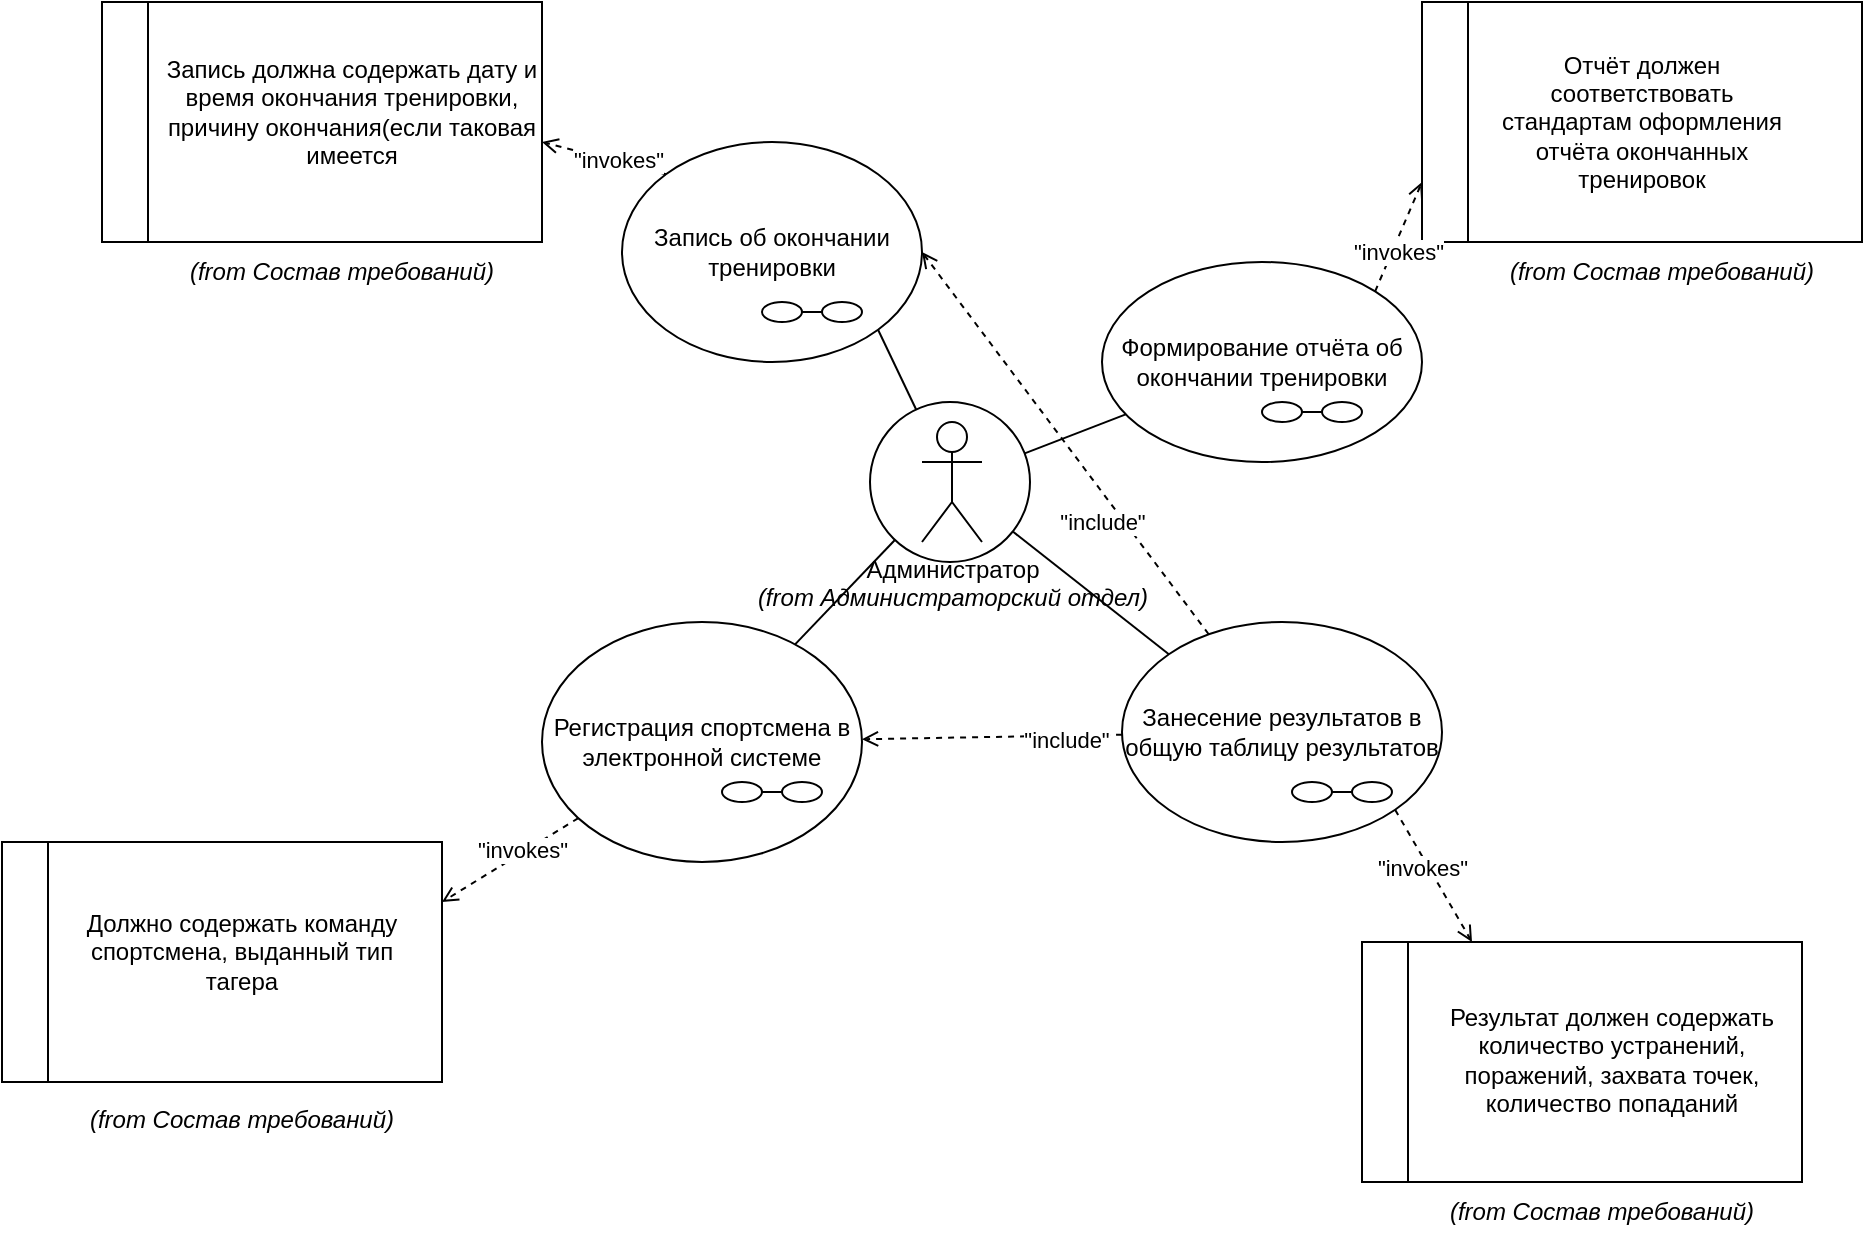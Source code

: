 <mxfile version="22.0.6" type="device">
  <diagram name="Страница — 1" id="33vwurYm3BJ0Zgcf0BRi">
    <mxGraphModel dx="1659" dy="485" grid="1" gridSize="10" guides="1" tooltips="1" connect="1" arrows="1" fold="1" page="1" pageScale="1" pageWidth="827" pageHeight="1169" math="0" shadow="0">
      <root>
        <mxCell id="0" />
        <mxCell id="1" parent="0" />
        <mxCell id="AZ7VGwZqWAIWdhdv4kq0-9" style="rounded=0;orthogonalLoop=1;jettySize=auto;html=1;entryX=1;entryY=1;entryDx=0;entryDy=0;endArrow=none;endFill=0;" parent="1" source="AZ7VGwZqWAIWdhdv4kq0-6" target="AZ7VGwZqWAIWdhdv4kq0-1" edge="1">
          <mxGeometry relative="1" as="geometry" />
        </mxCell>
        <mxCell id="AZ7VGwZqWAIWdhdv4kq0-11" style="rounded=0;orthogonalLoop=1;jettySize=auto;html=1;endArrow=none;endFill=0;" parent="1" source="AZ7VGwZqWAIWdhdv4kq0-6" target="AZ7VGwZqWAIWdhdv4kq0-4" edge="1">
          <mxGeometry relative="1" as="geometry" />
        </mxCell>
        <mxCell id="AZ7VGwZqWAIWdhdv4kq0-12" style="rounded=0;orthogonalLoop=1;jettySize=auto;html=1;entryX=0;entryY=0;entryDx=0;entryDy=0;endArrow=none;endFill=0;" parent="1" source="AZ7VGwZqWAIWdhdv4kq0-6" target="AZ7VGwZqWAIWdhdv4kq0-3" edge="1">
          <mxGeometry relative="1" as="geometry" />
        </mxCell>
        <mxCell id="AZ7VGwZqWAIWdhdv4kq0-6" value="" style="ellipse;whiteSpace=wrap;html=1;aspect=fixed;" parent="1" vertex="1">
          <mxGeometry x="334" y="210" width="80" height="80" as="geometry" />
        </mxCell>
        <mxCell id="AZ7VGwZqWAIWdhdv4kq0-5" value="Администратор&lt;br&gt;&lt;i&gt;(from Администраторский отдел)&lt;/i&gt;" style="shape=umlActor;verticalLabelPosition=bottom;verticalAlign=top;html=1;outlineConnect=0;" parent="1" vertex="1">
          <mxGeometry x="360" y="220" width="30" height="60" as="geometry" />
        </mxCell>
        <mxCell id="AZ7VGwZqWAIWdhdv4kq0-45" value="" style="group" parent="1" vertex="1" connectable="0">
          <mxGeometry x="460" y="320" width="160" height="110" as="geometry" />
        </mxCell>
        <mxCell id="AZ7VGwZqWAIWdhdv4kq0-3" value="Занесение результатов в общую таблицу результатов" style="ellipse;whiteSpace=wrap;html=1;" parent="AZ7VGwZqWAIWdhdv4kq0-45" vertex="1">
          <mxGeometry width="160" height="110" as="geometry" />
        </mxCell>
        <mxCell id="AZ7VGwZqWAIWdhdv4kq0-42" value="" style="ellipse;whiteSpace=wrap;html=1;" parent="AZ7VGwZqWAIWdhdv4kq0-45" vertex="1">
          <mxGeometry x="85" y="80" width="20" height="10" as="geometry" />
        </mxCell>
        <mxCell id="AZ7VGwZqWAIWdhdv4kq0-43" value="" style="ellipse;whiteSpace=wrap;html=1;" parent="AZ7VGwZqWAIWdhdv4kq0-45" vertex="1">
          <mxGeometry x="115" y="80" width="20" height="10" as="geometry" />
        </mxCell>
        <mxCell id="AZ7VGwZqWAIWdhdv4kq0-41" style="rounded=0;orthogonalLoop=1;jettySize=auto;html=1;exitX=1;exitY=0.5;exitDx=0;exitDy=0;entryX=0;entryY=0.5;entryDx=0;entryDy=0;endArrow=none;endFill=0;" parent="AZ7VGwZqWAIWdhdv4kq0-45" source="AZ7VGwZqWAIWdhdv4kq0-42" target="AZ7VGwZqWAIWdhdv4kq0-43" edge="1">
          <mxGeometry relative="1" as="geometry" />
        </mxCell>
        <mxCell id="dplGjKw8QEpCrHNLyvII-1" value="" style="group" vertex="1" connectable="0" parent="1">
          <mxGeometry x="450" y="140" width="160" height="100" as="geometry" />
        </mxCell>
        <mxCell id="AZ7VGwZqWAIWdhdv4kq0-44" value="" style="group" parent="dplGjKw8QEpCrHNLyvII-1" vertex="1" connectable="0">
          <mxGeometry width="160" height="100" as="geometry" />
        </mxCell>
        <mxCell id="AZ7VGwZqWAIWdhdv4kq0-2" value="Формирование отчёта об окончании тренировки" style="ellipse;whiteSpace=wrap;html=1;" parent="AZ7VGwZqWAIWdhdv4kq0-44" vertex="1">
          <mxGeometry width="160" height="100" as="geometry" />
        </mxCell>
        <mxCell id="AZ7VGwZqWAIWdhdv4kq0-39" value="" style="ellipse;whiteSpace=wrap;html=1;" parent="AZ7VGwZqWAIWdhdv4kq0-44" vertex="1">
          <mxGeometry x="80" y="70" width="20" height="10" as="geometry" />
        </mxCell>
        <mxCell id="AZ7VGwZqWAIWdhdv4kq0-40" value="" style="ellipse;whiteSpace=wrap;html=1;" parent="AZ7VGwZqWAIWdhdv4kq0-44" vertex="1">
          <mxGeometry x="110" y="70" width="20" height="10" as="geometry" />
        </mxCell>
        <mxCell id="AZ7VGwZqWAIWdhdv4kq0-38" style="rounded=0;orthogonalLoop=1;jettySize=auto;html=1;exitX=1;exitY=0.5;exitDx=0;exitDy=0;entryX=0;entryY=0.5;entryDx=0;entryDy=0;endArrow=none;endFill=0;" parent="AZ7VGwZqWAIWdhdv4kq0-44" source="AZ7VGwZqWAIWdhdv4kq0-39" target="AZ7VGwZqWAIWdhdv4kq0-40" edge="1">
          <mxGeometry relative="1" as="geometry" />
        </mxCell>
        <mxCell id="AZ7VGwZqWAIWdhdv4kq0-10" style="rounded=0;orthogonalLoop=1;jettySize=auto;html=1;endArrow=none;endFill=0;" parent="1" source="AZ7VGwZqWAIWdhdv4kq0-6" target="AZ7VGwZqWAIWdhdv4kq0-2" edge="1">
          <mxGeometry relative="1" as="geometry" />
        </mxCell>
        <mxCell id="dplGjKw8QEpCrHNLyvII-2" value="" style="group" vertex="1" connectable="0" parent="1">
          <mxGeometry x="170" y="320" width="160" height="120" as="geometry" />
        </mxCell>
        <mxCell id="AZ7VGwZqWAIWdhdv4kq0-4" value="Регистрация спортсмена в электронной системе" style="ellipse;whiteSpace=wrap;html=1;" parent="dplGjKw8QEpCrHNLyvII-2" vertex="1">
          <mxGeometry width="160" height="120" as="geometry" />
        </mxCell>
        <mxCell id="AZ7VGwZqWAIWdhdv4kq0-33" value="" style="ellipse;whiteSpace=wrap;html=1;" parent="dplGjKw8QEpCrHNLyvII-2" vertex="1">
          <mxGeometry x="90" y="80" width="20" height="10" as="geometry" />
        </mxCell>
        <mxCell id="AZ7VGwZqWAIWdhdv4kq0-34" value="" style="ellipse;whiteSpace=wrap;html=1;" parent="dplGjKw8QEpCrHNLyvII-2" vertex="1">
          <mxGeometry x="120" y="80" width="20" height="10" as="geometry" />
        </mxCell>
        <mxCell id="AZ7VGwZqWAIWdhdv4kq0-32" style="rounded=0;orthogonalLoop=1;jettySize=auto;html=1;exitX=1;exitY=0.5;exitDx=0;exitDy=0;entryX=0;entryY=0.5;entryDx=0;entryDy=0;endArrow=none;endFill=0;" parent="dplGjKw8QEpCrHNLyvII-2" source="AZ7VGwZqWAIWdhdv4kq0-33" target="AZ7VGwZqWAIWdhdv4kq0-34" edge="1">
          <mxGeometry relative="1" as="geometry" />
        </mxCell>
        <mxCell id="dplGjKw8QEpCrHNLyvII-3" value="" style="group" vertex="1" connectable="0" parent="1">
          <mxGeometry x="210" y="80" width="150" height="110" as="geometry" />
        </mxCell>
        <mxCell id="AZ7VGwZqWAIWdhdv4kq0-1" value="Запись об окончании тренировки" style="ellipse;whiteSpace=wrap;html=1;" parent="dplGjKw8QEpCrHNLyvII-3" vertex="1">
          <mxGeometry width="150" height="110" as="geometry" />
        </mxCell>
        <mxCell id="AZ7VGwZqWAIWdhdv4kq0-36" value="" style="ellipse;whiteSpace=wrap;html=1;" parent="dplGjKw8QEpCrHNLyvII-3" vertex="1">
          <mxGeometry x="70" y="80" width="20" height="10" as="geometry" />
        </mxCell>
        <mxCell id="AZ7VGwZqWAIWdhdv4kq0-37" value="" style="ellipse;whiteSpace=wrap;html=1;" parent="dplGjKw8QEpCrHNLyvII-3" vertex="1">
          <mxGeometry x="100" y="80" width="20" height="10" as="geometry" />
        </mxCell>
        <mxCell id="AZ7VGwZqWAIWdhdv4kq0-35" style="rounded=0;orthogonalLoop=1;jettySize=auto;html=1;exitX=1;exitY=0.5;exitDx=0;exitDy=0;entryX=0;entryY=0.5;entryDx=0;entryDy=0;endArrow=none;endFill=0;" parent="dplGjKw8QEpCrHNLyvII-3" source="AZ7VGwZqWAIWdhdv4kq0-36" target="AZ7VGwZqWAIWdhdv4kq0-37" edge="1">
          <mxGeometry relative="1" as="geometry" />
        </mxCell>
        <mxCell id="dplGjKw8QEpCrHNLyvII-4" style="rounded=0;orthogonalLoop=1;jettySize=auto;html=1;dashed=1;endArrow=open;endFill=0;" edge="1" parent="1" source="AZ7VGwZqWAIWdhdv4kq0-3" target="AZ7VGwZqWAIWdhdv4kq0-4">
          <mxGeometry relative="1" as="geometry" />
        </mxCell>
        <mxCell id="dplGjKw8QEpCrHNLyvII-5" value="&quot;include&quot;" style="edgeLabel;html=1;align=center;verticalAlign=middle;resizable=0;points=[];" vertex="1" connectable="0" parent="dplGjKw8QEpCrHNLyvII-4">
          <mxGeometry x="-0.569" y="2" relative="1" as="geometry">
            <mxPoint as="offset" />
          </mxGeometry>
        </mxCell>
        <mxCell id="dplGjKw8QEpCrHNLyvII-6" style="rounded=0;orthogonalLoop=1;jettySize=auto;html=1;entryX=1;entryY=0.5;entryDx=0;entryDy=0;dashed=1;endArrow=open;endFill=0;" edge="1" parent="1" source="AZ7VGwZqWAIWdhdv4kq0-3" target="AZ7VGwZqWAIWdhdv4kq0-1">
          <mxGeometry relative="1" as="geometry" />
        </mxCell>
        <mxCell id="dplGjKw8QEpCrHNLyvII-7" value="&quot;include&quot;" style="edgeLabel;html=1;align=center;verticalAlign=middle;resizable=0;points=[];" vertex="1" connectable="0" parent="1">
          <mxGeometry x="449.999" y="270.001" as="geometry" />
        </mxCell>
        <mxCell id="dplGjKw8QEpCrHNLyvII-8" value="" style="swimlane;horizontal=0;whiteSpace=wrap;html=1;" vertex="1" parent="1">
          <mxGeometry x="-100" y="430" width="220" height="120" as="geometry" />
        </mxCell>
        <mxCell id="dplGjKw8QEpCrHNLyvII-9" value="Должно содержать команду спортсмена, выданный тип тагера" style="text;html=1;strokeColor=none;fillColor=none;align=center;verticalAlign=middle;whiteSpace=wrap;rounded=0;" vertex="1" parent="dplGjKw8QEpCrHNLyvII-8">
          <mxGeometry x="40" y="40" width="160" height="30" as="geometry" />
        </mxCell>
        <mxCell id="dplGjKw8QEpCrHNLyvII-10" style="rounded=0;orthogonalLoop=1;jettySize=auto;html=1;entryX=1;entryY=0.25;entryDx=0;entryDy=0;endArrow=open;endFill=0;dashed=1;" edge="1" parent="1" source="AZ7VGwZqWAIWdhdv4kq0-4" target="dplGjKw8QEpCrHNLyvII-8">
          <mxGeometry relative="1" as="geometry" />
        </mxCell>
        <mxCell id="dplGjKw8QEpCrHNLyvII-11" value="&quot;invokes&quot;" style="edgeLabel;html=1;align=center;verticalAlign=middle;resizable=0;points=[];" vertex="1" connectable="0" parent="dplGjKw8QEpCrHNLyvII-10">
          <mxGeometry x="-0.199" y="-2" relative="1" as="geometry">
            <mxPoint y="1" as="offset" />
          </mxGeometry>
        </mxCell>
        <mxCell id="dplGjKw8QEpCrHNLyvII-12" value="&lt;i&gt;(from Состав требований)&lt;/i&gt;" style="text;html=1;strokeColor=none;fillColor=none;align=center;verticalAlign=middle;whiteSpace=wrap;rounded=0;" vertex="1" parent="1">
          <mxGeometry x="-80" y="554" width="200" height="30" as="geometry" />
        </mxCell>
        <mxCell id="dplGjKw8QEpCrHNLyvII-13" value="" style="swimlane;horizontal=0;whiteSpace=wrap;html=1;" vertex="1" parent="1">
          <mxGeometry x="-50" y="10" width="220" height="120" as="geometry" />
        </mxCell>
        <mxCell id="dplGjKw8QEpCrHNLyvII-14" value="Запись должна содержать дату и время окончания тренировки, причину окончания(если таковая имеется" style="text;html=1;strokeColor=none;fillColor=none;align=center;verticalAlign=middle;whiteSpace=wrap;rounded=0;" vertex="1" parent="dplGjKw8QEpCrHNLyvII-13">
          <mxGeometry x="30" y="40" width="190" height="30" as="geometry" />
        </mxCell>
        <mxCell id="dplGjKw8QEpCrHNLyvII-15" style="rounded=0;orthogonalLoop=1;jettySize=auto;html=1;entryX=1;entryY=1;entryDx=0;entryDy=0;endArrow=open;endFill=0;dashed=1;exitX=0;exitY=0;exitDx=0;exitDy=0;" edge="1" parent="1" source="AZ7VGwZqWAIWdhdv4kq0-1" target="dplGjKw8QEpCrHNLyvII-14">
          <mxGeometry relative="1" as="geometry">
            <mxPoint x="228" y="50" as="sourcePoint" />
            <mxPoint x="160" y="92" as="targetPoint" />
          </mxGeometry>
        </mxCell>
        <mxCell id="dplGjKw8QEpCrHNLyvII-16" value="&quot;invokes&quot;" style="edgeLabel;html=1;align=center;verticalAlign=middle;resizable=0;points=[];" vertex="1" connectable="0" parent="dplGjKw8QEpCrHNLyvII-15">
          <mxGeometry x="-0.199" y="-2" relative="1" as="geometry">
            <mxPoint y="1" as="offset" />
          </mxGeometry>
        </mxCell>
        <mxCell id="dplGjKw8QEpCrHNLyvII-17" value="" style="swimlane;horizontal=0;whiteSpace=wrap;html=1;" vertex="1" parent="1">
          <mxGeometry x="580" y="480" width="220" height="120" as="geometry" />
        </mxCell>
        <mxCell id="dplGjKw8QEpCrHNLyvII-18" value="Результат должен содержать количество устранений, поражений, захвата точек, количество попаданий" style="text;html=1;strokeColor=none;fillColor=none;align=center;verticalAlign=middle;whiteSpace=wrap;rounded=0;" vertex="1" parent="dplGjKw8QEpCrHNLyvII-17">
          <mxGeometry x="30" y="44" width="190" height="30" as="geometry" />
        </mxCell>
        <mxCell id="dplGjKw8QEpCrHNLyvII-19" style="rounded=0;orthogonalLoop=1;jettySize=auto;html=1;entryX=0.25;entryY=0;entryDx=0;entryDy=0;endArrow=open;endFill=0;dashed=1;exitX=1;exitY=1;exitDx=0;exitDy=0;" edge="1" parent="1" source="AZ7VGwZqWAIWdhdv4kq0-3" target="dplGjKw8QEpCrHNLyvII-17">
          <mxGeometry relative="1" as="geometry">
            <mxPoint x="548" y="512" as="sourcePoint" />
            <mxPoint x="480" y="554" as="targetPoint" />
          </mxGeometry>
        </mxCell>
        <mxCell id="dplGjKw8QEpCrHNLyvII-20" value="&quot;invokes&quot;" style="edgeLabel;html=1;align=center;verticalAlign=middle;resizable=0;points=[];" vertex="1" connectable="0" parent="dplGjKw8QEpCrHNLyvII-19">
          <mxGeometry x="-0.199" y="-2" relative="1" as="geometry">
            <mxPoint y="1" as="offset" />
          </mxGeometry>
        </mxCell>
        <mxCell id="dplGjKw8QEpCrHNLyvII-21" value="" style="swimlane;horizontal=0;whiteSpace=wrap;html=1;" vertex="1" parent="1">
          <mxGeometry x="610" y="10" width="220" height="120" as="geometry" />
        </mxCell>
        <mxCell id="dplGjKw8QEpCrHNLyvII-22" value="Отчёт должен соответствовать стандартам оформления отчёта окончанных тренировок" style="text;html=1;strokeColor=none;fillColor=none;align=center;verticalAlign=middle;whiteSpace=wrap;rounded=0;" vertex="1" parent="dplGjKw8QEpCrHNLyvII-21">
          <mxGeometry x="30" y="42.5" width="160" height="35" as="geometry" />
        </mxCell>
        <mxCell id="dplGjKw8QEpCrHNLyvII-23" style="rounded=0;orthogonalLoop=1;jettySize=auto;html=1;entryX=0;entryY=0.75;entryDx=0;entryDy=0;endArrow=open;endFill=0;dashed=1;exitX=1;exitY=0;exitDx=0;exitDy=0;" edge="1" parent="1" source="AZ7VGwZqWAIWdhdv4kq0-2" target="dplGjKw8QEpCrHNLyvII-21">
          <mxGeometry relative="1" as="geometry">
            <mxPoint x="650" y="154" as="sourcePoint" />
            <mxPoint x="688" y="220" as="targetPoint" />
          </mxGeometry>
        </mxCell>
        <mxCell id="dplGjKw8QEpCrHNLyvII-24" value="&quot;invokes&quot;" style="edgeLabel;html=1;align=center;verticalAlign=middle;resizable=0;points=[];" vertex="1" connectable="0" parent="dplGjKw8QEpCrHNLyvII-23">
          <mxGeometry x="-0.199" y="-2" relative="1" as="geometry">
            <mxPoint y="1" as="offset" />
          </mxGeometry>
        </mxCell>
        <mxCell id="dplGjKw8QEpCrHNLyvII-25" value="&lt;i&gt;(from Состав требований)&lt;/i&gt;" style="text;html=1;strokeColor=none;fillColor=none;align=center;verticalAlign=middle;whiteSpace=wrap;rounded=0;" vertex="1" parent="1">
          <mxGeometry x="600" y="600" width="200" height="30" as="geometry" />
        </mxCell>
        <mxCell id="dplGjKw8QEpCrHNLyvII-27" value="&lt;i&gt;(from Состав требований)&lt;/i&gt;" style="text;html=1;strokeColor=none;fillColor=none;align=center;verticalAlign=middle;whiteSpace=wrap;rounded=0;" vertex="1" parent="1">
          <mxGeometry x="-30" y="130" width="200" height="30" as="geometry" />
        </mxCell>
        <mxCell id="dplGjKw8QEpCrHNLyvII-28" value="&lt;i&gt;(from Состав требований)&lt;/i&gt;" style="text;html=1;strokeColor=none;fillColor=none;align=center;verticalAlign=middle;whiteSpace=wrap;rounded=0;" vertex="1" parent="1">
          <mxGeometry x="630" y="130" width="200" height="30" as="geometry" />
        </mxCell>
      </root>
    </mxGraphModel>
  </diagram>
</mxfile>
